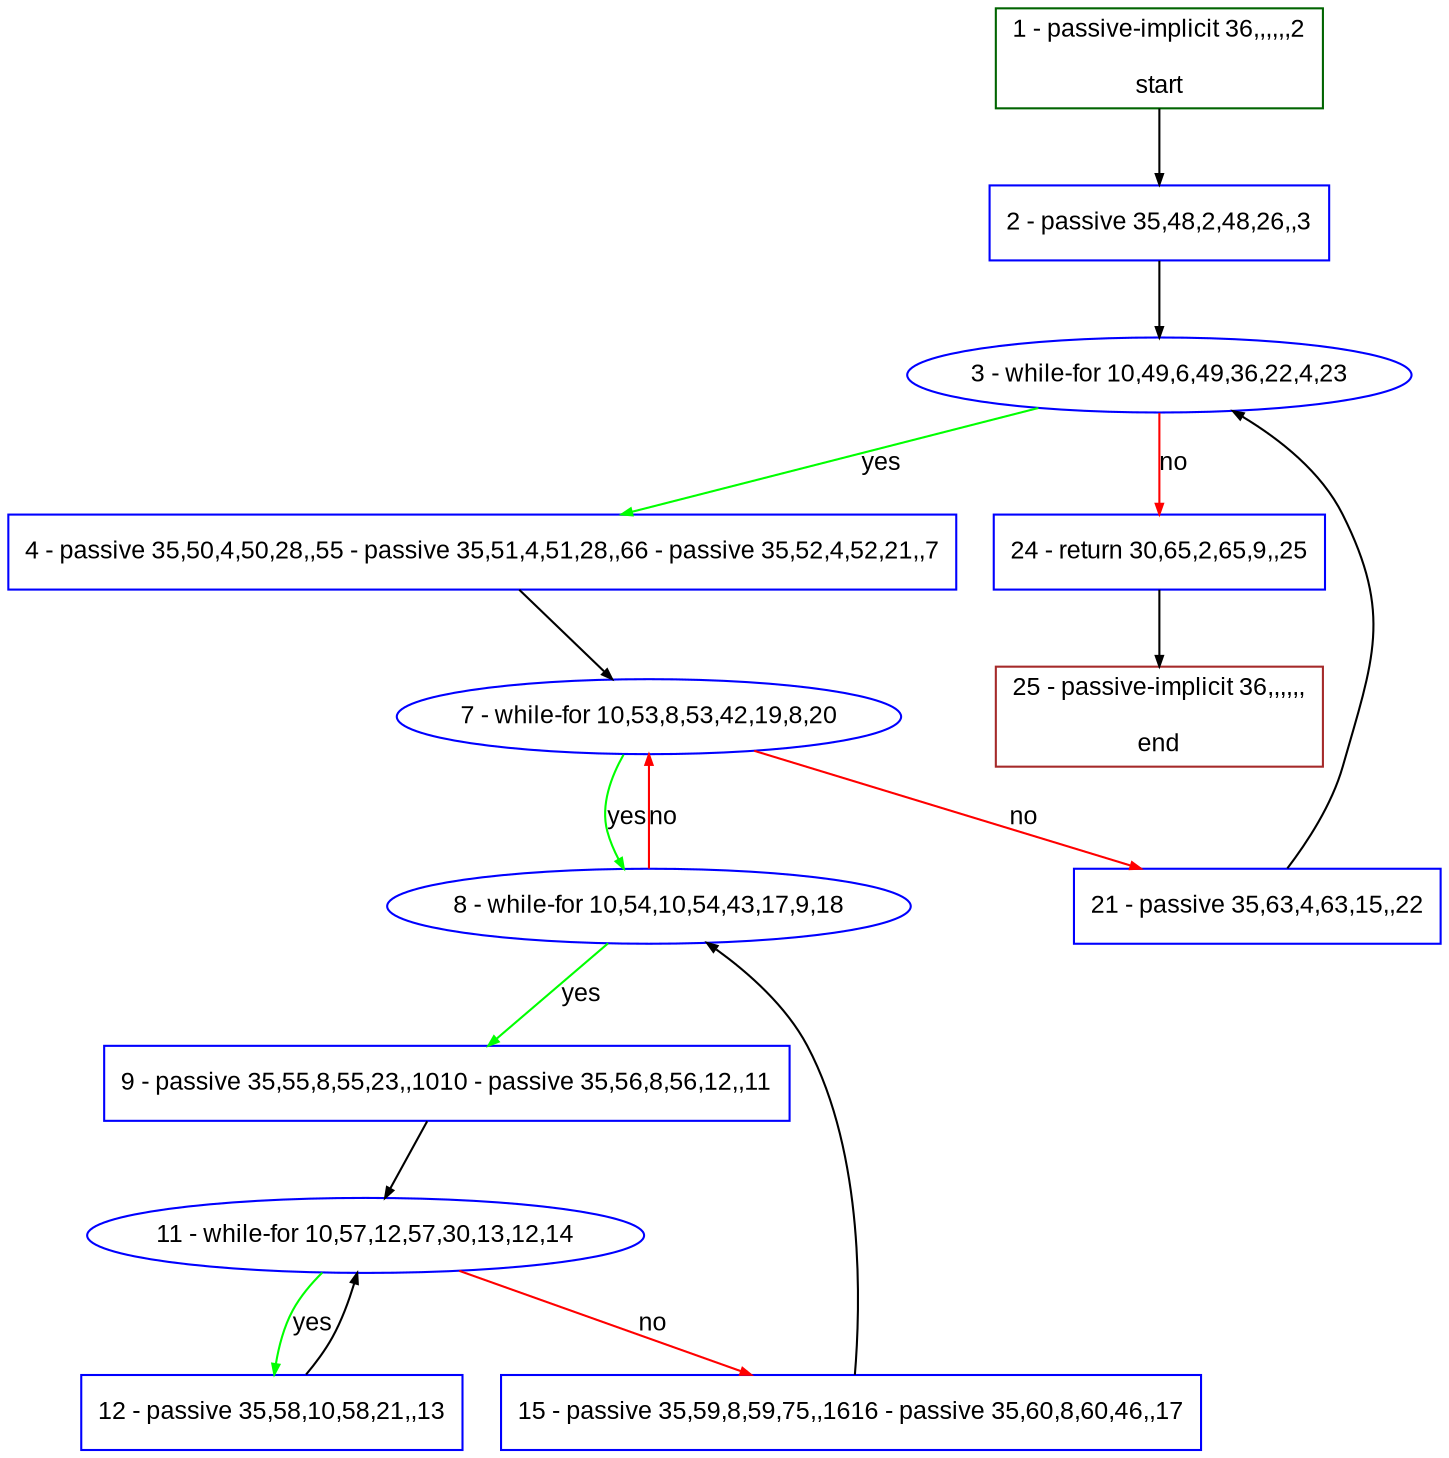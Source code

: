 digraph "" {
  graph [pack="true", label="", fontsize="12", packmode="clust", fontname="Arial", fillcolor="#FFFFCC", bgcolor="white", style="rounded,filled", compound="true"];
  node [node_initialized="no", label="", color="grey", fontsize="12", fillcolor="white", fontname="Arial", style="filled", shape="rectangle", compound="true", fixedsize="false"];
  edge [fontcolor="black", arrowhead="normal", arrowtail="none", arrowsize="0.5", ltail="", label="", color="black", fontsize="12", lhead="", fontname="Arial", dir="forward", compound="true"];
  __N1 [label="2 - passive 35,48,2,48,26,,3", color="#0000ff", fillcolor="#ffffff", style="filled", shape="box"];
  __N2 [label="1 - passive-implicit 36,,,,,,2\n\nstart", color="#006400", fillcolor="#ffffff", style="filled", shape="box"];
  __N3 [label="3 - while-for 10,49,6,49,36,22,4,23", color="#0000ff", fillcolor="#ffffff", style="filled", shape="oval"];
  __N4 [label="4 - passive 35,50,4,50,28,,55 - passive 35,51,4,51,28,,66 - passive 35,52,4,52,21,,7", color="#0000ff", fillcolor="#ffffff", style="filled", shape="box"];
  __N5 [label="24 - return 30,65,2,65,9,,25", color="#0000ff", fillcolor="#ffffff", style="filled", shape="box"];
  __N6 [label="7 - while-for 10,53,8,53,42,19,8,20", color="#0000ff", fillcolor="#ffffff", style="filled", shape="oval"];
  __N7 [label="8 - while-for 10,54,10,54,43,17,9,18", color="#0000ff", fillcolor="#ffffff", style="filled", shape="oval"];
  __N8 [label="21 - passive 35,63,4,63,15,,22", color="#0000ff", fillcolor="#ffffff", style="filled", shape="box"];
  __N9 [label="9 - passive 35,55,8,55,23,,1010 - passive 35,56,8,56,12,,11", color="#0000ff", fillcolor="#ffffff", style="filled", shape="box"];
  __N10 [label="11 - while-for 10,57,12,57,30,13,12,14", color="#0000ff", fillcolor="#ffffff", style="filled", shape="oval"];
  __N11 [label="12 - passive 35,58,10,58,21,,13", color="#0000ff", fillcolor="#ffffff", style="filled", shape="box"];
  __N12 [label="15 - passive 35,59,8,59,75,,1616 - passive 35,60,8,60,46,,17", color="#0000ff", fillcolor="#ffffff", style="filled", shape="box"];
  __N13 [label="25 - passive-implicit 36,,,,,,\n\nend", color="#a52a2a", fillcolor="#ffffff", style="filled", shape="box"];
  __N2 -> __N1 [arrowhead="normal", arrowtail="none", color="#000000", label="", dir="forward"];
  __N1 -> __N3 [arrowhead="normal", arrowtail="none", color="#000000", label="", dir="forward"];
  __N3 -> __N4 [arrowhead="normal", arrowtail="none", color="#00ff00", label="yes", dir="forward"];
  __N3 -> __N5 [arrowhead="normal", arrowtail="none", color="#ff0000", label="no", dir="forward"];
  __N4 -> __N6 [arrowhead="normal", arrowtail="none", color="#000000", label="", dir="forward"];
  __N6 -> __N7 [arrowhead="normal", arrowtail="none", color="#00ff00", label="yes", dir="forward"];
  __N7 -> __N6 [arrowhead="normal", arrowtail="none", color="#ff0000", label="no", dir="forward"];
  __N6 -> __N8 [arrowhead="normal", arrowtail="none", color="#ff0000", label="no", dir="forward"];
  __N7 -> __N9 [arrowhead="normal", arrowtail="none", color="#00ff00", label="yes", dir="forward"];
  __N9 -> __N10 [arrowhead="normal", arrowtail="none", color="#000000", label="", dir="forward"];
  __N10 -> __N11 [arrowhead="normal", arrowtail="none", color="#00ff00", label="yes", dir="forward"];
  __N11 -> __N10 [arrowhead="normal", arrowtail="none", color="#000000", label="", dir="forward"];
  __N10 -> __N12 [arrowhead="normal", arrowtail="none", color="#ff0000", label="no", dir="forward"];
  __N12 -> __N7 [arrowhead="normal", arrowtail="none", color="#000000", label="", dir="forward"];
  __N8 -> __N3 [arrowhead="normal", arrowtail="none", color="#000000", label="", dir="forward"];
  __N5 -> __N13 [arrowhead="normal", arrowtail="none", color="#000000", label="", dir="forward"];
}

